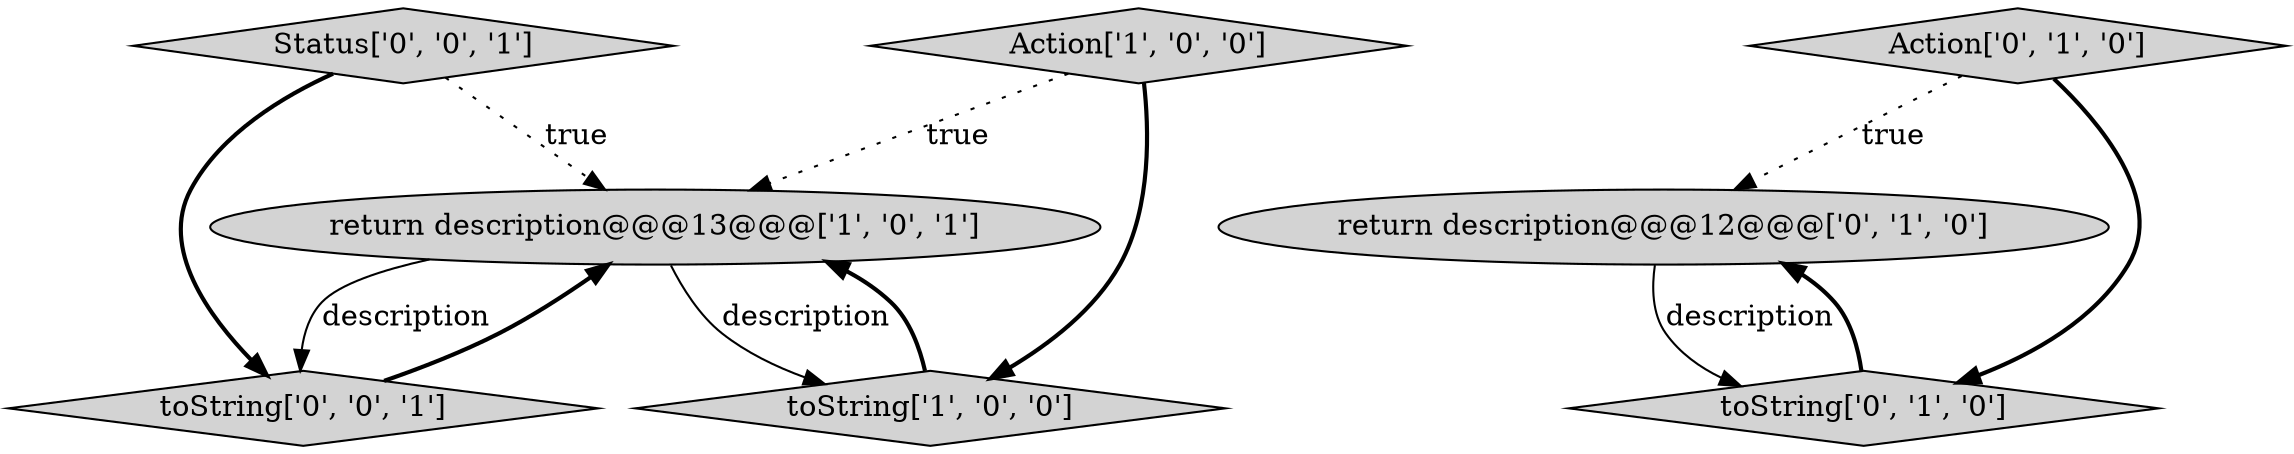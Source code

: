 digraph {
7 [style = filled, label = "Status['0', '0', '1']", fillcolor = lightgray, shape = diamond image = "AAA0AAABBB3BBB"];
4 [style = filled, label = "return description@@@12@@@['0', '1', '0']", fillcolor = lightgray, shape = ellipse image = "AAA0AAABBB2BBB"];
5 [style = filled, label = "Action['0', '1', '0']", fillcolor = lightgray, shape = diamond image = "AAA0AAABBB2BBB"];
0 [style = filled, label = "toString['1', '0', '0']", fillcolor = lightgray, shape = diamond image = "AAA0AAABBB1BBB"];
1 [style = filled, label = "return description@@@13@@@['1', '0', '1']", fillcolor = lightgray, shape = ellipse image = "AAA0AAABBB1BBB"];
3 [style = filled, label = "toString['0', '1', '0']", fillcolor = lightgray, shape = diamond image = "AAA0AAABBB2BBB"];
2 [style = filled, label = "Action['1', '0', '0']", fillcolor = lightgray, shape = diamond image = "AAA0AAABBB1BBB"];
6 [style = filled, label = "toString['0', '0', '1']", fillcolor = lightgray, shape = diamond image = "AAA0AAABBB3BBB"];
2->1 [style = dotted, label="true"];
1->0 [style = solid, label="description"];
2->0 [style = bold, label=""];
7->6 [style = bold, label=""];
5->3 [style = bold, label=""];
5->4 [style = dotted, label="true"];
7->1 [style = dotted, label="true"];
4->3 [style = solid, label="description"];
6->1 [style = bold, label=""];
1->6 [style = solid, label="description"];
3->4 [style = bold, label=""];
0->1 [style = bold, label=""];
}
